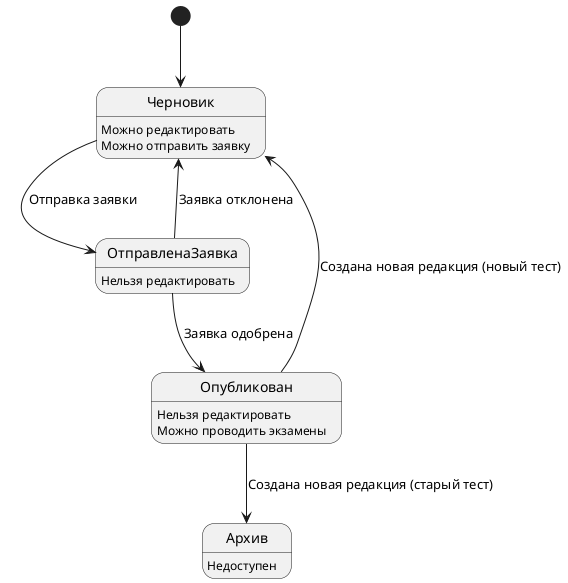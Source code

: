 @startuml
Черновик : Можно редактировать
Черновик : Можно отправить заявку
ОтправленаЗаявка : Нельзя редактировать
Опубликован : Нельзя редактировать
Опубликован : Можно проводить экзамены
Архив : Недоступен

[*] --> Черновик
Черновик --> ОтправленаЗаявка : Отправка заявки
ОтправленаЗаявка --> Опубликован : Заявка одобрена
ОтправленаЗаявка --> Черновик : Заявка отклонена
Опубликован--> Архив : Создана новая редакция (старый тест)
Опубликован--> Черновик : Создана новая редакция (новый тест)
@enduml